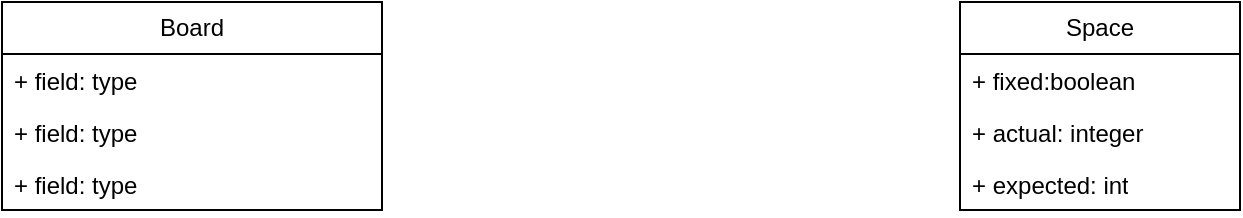 <mxfile version="26.0.14">
  <diagram name="Página-1" id="rAEoAhLbvgOYpfqd7gC-">
    <mxGraphModel dx="872" dy="469" grid="1" gridSize="10" guides="1" tooltips="1" connect="1" arrows="1" fold="1" page="1" pageScale="1" pageWidth="827" pageHeight="1169" math="0" shadow="0">
      <root>
        <mxCell id="0" />
        <mxCell id="1" parent="0" />
        <mxCell id="z8EFFu52W9cVrzL_I5Kp-9" value="Board" style="swimlane;fontStyle=0;childLayout=stackLayout;horizontal=1;startSize=26;fillColor=none;horizontalStack=0;resizeParent=1;resizeParentMax=0;resizeLast=0;collapsible=1;marginBottom=0;whiteSpace=wrap;html=1;" vertex="1" parent="1">
          <mxGeometry x="60" y="80" width="190" height="104" as="geometry" />
        </mxCell>
        <mxCell id="z8EFFu52W9cVrzL_I5Kp-10" value="+ field: type" style="text;strokeColor=none;fillColor=none;align=left;verticalAlign=top;spacingLeft=4;spacingRight=4;overflow=hidden;rotatable=0;points=[[0,0.5],[1,0.5]];portConstraint=eastwest;whiteSpace=wrap;html=1;" vertex="1" parent="z8EFFu52W9cVrzL_I5Kp-9">
          <mxGeometry y="26" width="190" height="26" as="geometry" />
        </mxCell>
        <mxCell id="z8EFFu52W9cVrzL_I5Kp-11" value="+ field: type" style="text;strokeColor=none;fillColor=none;align=left;verticalAlign=top;spacingLeft=4;spacingRight=4;overflow=hidden;rotatable=0;points=[[0,0.5],[1,0.5]];portConstraint=eastwest;whiteSpace=wrap;html=1;" vertex="1" parent="z8EFFu52W9cVrzL_I5Kp-9">
          <mxGeometry y="52" width="190" height="26" as="geometry" />
        </mxCell>
        <mxCell id="z8EFFu52W9cVrzL_I5Kp-12" value="+ field: type" style="text;strokeColor=none;fillColor=none;align=left;verticalAlign=top;spacingLeft=4;spacingRight=4;overflow=hidden;rotatable=0;points=[[0,0.5],[1,0.5]];portConstraint=eastwest;whiteSpace=wrap;html=1;" vertex="1" parent="z8EFFu52W9cVrzL_I5Kp-9">
          <mxGeometry y="78" width="190" height="26" as="geometry" />
        </mxCell>
        <mxCell id="z8EFFu52W9cVrzL_I5Kp-13" value="Space" style="swimlane;fontStyle=0;childLayout=stackLayout;horizontal=1;startSize=26;fillColor=none;horizontalStack=0;resizeParent=1;resizeParentMax=0;resizeLast=0;collapsible=1;marginBottom=0;whiteSpace=wrap;html=1;" vertex="1" parent="1">
          <mxGeometry x="539" y="80" width="140" height="104" as="geometry" />
        </mxCell>
        <mxCell id="z8EFFu52W9cVrzL_I5Kp-14" value="+ fixed:boolean&lt;div&gt;&lt;br&gt;&lt;/div&gt;" style="text;strokeColor=none;fillColor=none;align=left;verticalAlign=top;spacingLeft=4;spacingRight=4;overflow=hidden;rotatable=0;points=[[0,0.5],[1,0.5]];portConstraint=eastwest;whiteSpace=wrap;html=1;" vertex="1" parent="z8EFFu52W9cVrzL_I5Kp-13">
          <mxGeometry y="26" width="140" height="26" as="geometry" />
        </mxCell>
        <mxCell id="z8EFFu52W9cVrzL_I5Kp-15" value="+ actual: integer" style="text;strokeColor=none;fillColor=none;align=left;verticalAlign=top;spacingLeft=4;spacingRight=4;overflow=hidden;rotatable=0;points=[[0,0.5],[1,0.5]];portConstraint=eastwest;whiteSpace=wrap;html=1;" vertex="1" parent="z8EFFu52W9cVrzL_I5Kp-13">
          <mxGeometry y="52" width="140" height="26" as="geometry" />
        </mxCell>
        <mxCell id="z8EFFu52W9cVrzL_I5Kp-16" value="+ expected: int" style="text;strokeColor=none;fillColor=none;align=left;verticalAlign=top;spacingLeft=4;spacingRight=4;overflow=hidden;rotatable=0;points=[[0,0.5],[1,0.5]];portConstraint=eastwest;whiteSpace=wrap;html=1;" vertex="1" parent="z8EFFu52W9cVrzL_I5Kp-13">
          <mxGeometry y="78" width="140" height="26" as="geometry" />
        </mxCell>
      </root>
    </mxGraphModel>
  </diagram>
</mxfile>
